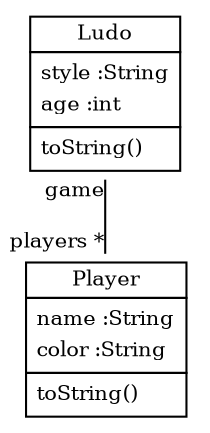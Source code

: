 
 digraph ClassDiagram {
    node [shape = none, fontsize = 10]; 
    edge [fontsize = 10];
    
    
    _Ludo [label=<<table border='0' cellborder='1' cellspacing='0'> <tr> <td HREF="../src/org/sdmlib/examples/ludoreverse/model/Ludo.java">Ludo</td> </tr> <tr><td><table border='0' cellborder='0' cellspacing='0'> <tr><td align='left'>style :String</td></tr> <tr><td align='left'>age :int</td></tr>  </table></td></tr> <tr><td><table border='0' cellborder='0' cellspacing='0'> <tr><td align='left'>toString()</td></tr>  </table></td></tr> </table>>];
    _Player [label=<<table border='0' cellborder='1' cellspacing='0'> <tr> <td HREF="../src/org/sdmlib/examples/ludoreverse/model/Player.java">Player</td> </tr> <tr><td><table border='0' cellborder='0' cellspacing='0'> <tr><td align='left'>name :String</td></tr> <tr><td align='left'>color :String</td></tr>  </table></td></tr> <tr><td><table border='0' cellborder='0' cellspacing='0'> <tr><td align='left'>toString()</td></tr>  </table></td></tr> </table>>];
    
    
    
    _Ludo -> _Player [headlabel = "players *" taillabel = "game" arrowhead = "none" ];
}
